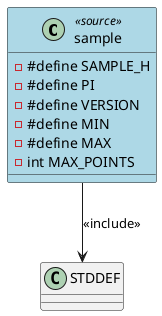 @startuml sample

class "sample" as SAMPLE <<source>> #LightBlue
{
    - #define SAMPLE_H
    - #define PI
    - #define VERSION
    - #define MIN
    - #define MAX
    - int MAX_POINTS
}

SAMPLE --> STDDEF : <<include>>

@enduml